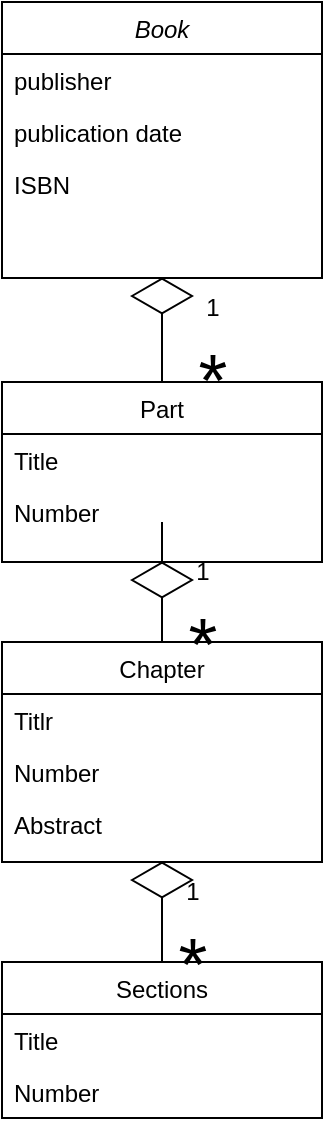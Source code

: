 <mxfile version="20.3.6" type="github">
  <diagram id="C5RBs43oDa-KdzZeNtuy" name="Page-1">
    <mxGraphModel dx="1422" dy="705" grid="1" gridSize="10" guides="1" tooltips="1" connect="1" arrows="1" fold="1" page="1" pageScale="1" pageWidth="827" pageHeight="1169" math="0" shadow="0">
      <root>
        <mxCell id="WIyWlLk6GJQsqaUBKTNV-0" />
        <mxCell id="WIyWlLk6GJQsqaUBKTNV-1" parent="WIyWlLk6GJQsqaUBKTNV-0" />
        <mxCell id="zkfFHV4jXpPFQw0GAbJ--0" value="Book" style="swimlane;fontStyle=2;align=center;verticalAlign=top;childLayout=stackLayout;horizontal=1;startSize=26;horizontalStack=0;resizeParent=1;resizeLast=0;collapsible=1;marginBottom=0;rounded=0;shadow=0;strokeWidth=1;" parent="WIyWlLk6GJQsqaUBKTNV-1" vertex="1">
          <mxGeometry x="220" y="120" width="160" height="138" as="geometry">
            <mxRectangle x="230" y="140" width="160" height="26" as="alternateBounds" />
          </mxGeometry>
        </mxCell>
        <mxCell id="zkfFHV4jXpPFQw0GAbJ--1" value="publisher" style="text;align=left;verticalAlign=top;spacingLeft=4;spacingRight=4;overflow=hidden;rotatable=0;points=[[0,0.5],[1,0.5]];portConstraint=eastwest;" parent="zkfFHV4jXpPFQw0GAbJ--0" vertex="1">
          <mxGeometry y="26" width="160" height="26" as="geometry" />
        </mxCell>
        <mxCell id="zkfFHV4jXpPFQw0GAbJ--2" value="publication date" style="text;align=left;verticalAlign=top;spacingLeft=4;spacingRight=4;overflow=hidden;rotatable=0;points=[[0,0.5],[1,0.5]];portConstraint=eastwest;rounded=0;shadow=0;html=0;" parent="zkfFHV4jXpPFQw0GAbJ--0" vertex="1">
          <mxGeometry y="52" width="160" height="26" as="geometry" />
        </mxCell>
        <mxCell id="zkfFHV4jXpPFQw0GAbJ--3" value="ISBN" style="text;align=left;verticalAlign=top;spacingLeft=4;spacingRight=4;overflow=hidden;rotatable=0;points=[[0,0.5],[1,0.5]];portConstraint=eastwest;rounded=0;shadow=0;html=0;" parent="zkfFHV4jXpPFQw0GAbJ--0" vertex="1">
          <mxGeometry y="78" width="160" height="26" as="geometry" />
        </mxCell>
        <mxCell id="zkfFHV4jXpPFQw0GAbJ--6" value="Part" style="swimlane;fontStyle=0;align=center;verticalAlign=top;childLayout=stackLayout;horizontal=1;startSize=26;horizontalStack=0;resizeParent=1;resizeLast=0;collapsible=1;marginBottom=0;rounded=0;shadow=0;strokeWidth=1;" parent="WIyWlLk6GJQsqaUBKTNV-1" vertex="1">
          <mxGeometry x="220" y="310" width="160" height="90" as="geometry">
            <mxRectangle x="130" y="380" width="160" height="26" as="alternateBounds" />
          </mxGeometry>
        </mxCell>
        <mxCell id="zkfFHV4jXpPFQw0GAbJ--7" value="Title" style="text;align=left;verticalAlign=top;spacingLeft=4;spacingRight=4;overflow=hidden;rotatable=0;points=[[0,0.5],[1,0.5]];portConstraint=eastwest;" parent="zkfFHV4jXpPFQw0GAbJ--6" vertex="1">
          <mxGeometry y="26" width="160" height="26" as="geometry" />
        </mxCell>
        <mxCell id="zkfFHV4jXpPFQw0GAbJ--8" value="Number" style="text;align=left;verticalAlign=top;spacingLeft=4;spacingRight=4;overflow=hidden;rotatable=0;points=[[0,0.5],[1,0.5]];portConstraint=eastwest;rounded=0;shadow=0;html=0;" parent="zkfFHV4jXpPFQw0GAbJ--6" vertex="1">
          <mxGeometry y="52" width="160" height="26" as="geometry" />
        </mxCell>
        <mxCell id="zkfFHV4jXpPFQw0GAbJ--12" value="" style="endArrow=block;endSize=10;endFill=0;shadow=0;strokeWidth=1;rounded=0;edgeStyle=elbowEdgeStyle;elbow=vertical;startArrow=none;" parent="WIyWlLk6GJQsqaUBKTNV-1" source="Zet4AmmWc1QvyEfCIZKq-25" target="zkfFHV4jXpPFQw0GAbJ--0" edge="1">
          <mxGeometry width="160" relative="1" as="geometry">
            <mxPoint x="200" y="203" as="sourcePoint" />
            <mxPoint x="200" y="203" as="targetPoint" />
          </mxGeometry>
        </mxCell>
        <mxCell id="Zet4AmmWc1QvyEfCIZKq-13" style="edgeStyle=orthogonalEdgeStyle;rounded=0;orthogonalLoop=1;jettySize=auto;html=1;entryX=0.5;entryY=1;entryDx=0;entryDy=0;startArrow=none;" edge="1" parent="WIyWlLk6GJQsqaUBKTNV-1" source="Zet4AmmWc1QvyEfCIZKq-27" target="zkfFHV4jXpPFQw0GAbJ--6">
          <mxGeometry relative="1" as="geometry" />
        </mxCell>
        <mxCell id="Zet4AmmWc1QvyEfCIZKq-1" value="Chapter" style="swimlane;fontStyle=0;align=center;verticalAlign=top;childLayout=stackLayout;horizontal=1;startSize=26;horizontalStack=0;resizeParent=1;resizeLast=0;collapsible=1;marginBottom=0;rounded=0;shadow=0;strokeWidth=1;" vertex="1" parent="WIyWlLk6GJQsqaUBKTNV-1">
          <mxGeometry x="220" y="440" width="160" height="110" as="geometry">
            <mxRectangle x="550" y="140" width="160" height="26" as="alternateBounds" />
          </mxGeometry>
        </mxCell>
        <mxCell id="Zet4AmmWc1QvyEfCIZKq-2" value="Titlr" style="text;align=left;verticalAlign=top;spacingLeft=4;spacingRight=4;overflow=hidden;rotatable=0;points=[[0,0.5],[1,0.5]];portConstraint=eastwest;" vertex="1" parent="Zet4AmmWc1QvyEfCIZKq-1">
          <mxGeometry y="26" width="160" height="26" as="geometry" />
        </mxCell>
        <mxCell id="Zet4AmmWc1QvyEfCIZKq-3" value="Number" style="text;align=left;verticalAlign=top;spacingLeft=4;spacingRight=4;overflow=hidden;rotatable=0;points=[[0,0.5],[1,0.5]];portConstraint=eastwest;rounded=0;shadow=0;html=0;" vertex="1" parent="Zet4AmmWc1QvyEfCIZKq-1">
          <mxGeometry y="52" width="160" height="26" as="geometry" />
        </mxCell>
        <mxCell id="Zet4AmmWc1QvyEfCIZKq-4" value="Abstract" style="text;align=left;verticalAlign=top;spacingLeft=4;spacingRight=4;overflow=hidden;rotatable=0;points=[[0,0.5],[1,0.5]];portConstraint=eastwest;rounded=0;shadow=0;html=0;" vertex="1" parent="Zet4AmmWc1QvyEfCIZKq-1">
          <mxGeometry y="78" width="160" height="26" as="geometry" />
        </mxCell>
        <mxCell id="Zet4AmmWc1QvyEfCIZKq-17" style="edgeStyle=orthogonalEdgeStyle;rounded=0;orthogonalLoop=1;jettySize=auto;html=1;entryX=0.5;entryY=1;entryDx=0;entryDy=0;" edge="1" parent="WIyWlLk6GJQsqaUBKTNV-1" source="Zet4AmmWc1QvyEfCIZKq-14" target="Zet4AmmWc1QvyEfCIZKq-1">
          <mxGeometry relative="1" as="geometry" />
        </mxCell>
        <mxCell id="Zet4AmmWc1QvyEfCIZKq-14" value="Sections" style="swimlane;fontStyle=0;align=center;verticalAlign=top;childLayout=stackLayout;horizontal=1;startSize=26;horizontalStack=0;resizeParent=1;resizeLast=0;collapsible=1;marginBottom=0;rounded=0;shadow=0;strokeWidth=1;" vertex="1" parent="WIyWlLk6GJQsqaUBKTNV-1">
          <mxGeometry x="220" y="600" width="160" height="78" as="geometry">
            <mxRectangle x="130" y="380" width="160" height="26" as="alternateBounds" />
          </mxGeometry>
        </mxCell>
        <mxCell id="Zet4AmmWc1QvyEfCIZKq-15" value="Title" style="text;align=left;verticalAlign=top;spacingLeft=4;spacingRight=4;overflow=hidden;rotatable=0;points=[[0,0.5],[1,0.5]];portConstraint=eastwest;" vertex="1" parent="Zet4AmmWc1QvyEfCIZKq-14">
          <mxGeometry y="26" width="160" height="26" as="geometry" />
        </mxCell>
        <mxCell id="Zet4AmmWc1QvyEfCIZKq-16" value="Number" style="text;align=left;verticalAlign=top;spacingLeft=4;spacingRight=4;overflow=hidden;rotatable=0;points=[[0,0.5],[1,0.5]];portConstraint=eastwest;rounded=0;shadow=0;html=0;" vertex="1" parent="Zet4AmmWc1QvyEfCIZKq-14">
          <mxGeometry y="52" width="160" height="26" as="geometry" />
        </mxCell>
        <mxCell id="Zet4AmmWc1QvyEfCIZKq-18" value="1" style="text;html=1;align=center;verticalAlign=middle;resizable=0;points=[];autosize=1;strokeColor=none;fillColor=none;" vertex="1" parent="WIyWlLk6GJQsqaUBKTNV-1">
          <mxGeometry x="310" y="258" width="30" height="30" as="geometry" />
        </mxCell>
        <mxCell id="Zet4AmmWc1QvyEfCIZKq-19" value="*" style="text;html=1;align=center;verticalAlign=middle;resizable=0;points=[];autosize=1;strokeColor=none;fillColor=none;fontSize=37;" vertex="1" parent="WIyWlLk6GJQsqaUBKTNV-1">
          <mxGeometry x="305" y="280" width="40" height="60" as="geometry" />
        </mxCell>
        <mxCell id="Zet4AmmWc1QvyEfCIZKq-20" value="1" style="text;html=1;align=center;verticalAlign=middle;resizable=0;points=[];autosize=1;strokeColor=none;fillColor=none;" vertex="1" parent="WIyWlLk6GJQsqaUBKTNV-1">
          <mxGeometry x="305" y="390" width="30" height="30" as="geometry" />
        </mxCell>
        <mxCell id="Zet4AmmWc1QvyEfCIZKq-21" value="*" style="text;html=1;align=center;verticalAlign=middle;resizable=0;points=[];autosize=1;strokeColor=none;fillColor=none;fontSize=37;" vertex="1" parent="WIyWlLk6GJQsqaUBKTNV-1">
          <mxGeometry x="300" y="412" width="40" height="60" as="geometry" />
        </mxCell>
        <mxCell id="Zet4AmmWc1QvyEfCIZKq-23" value="1" style="text;html=1;align=center;verticalAlign=middle;resizable=0;points=[];autosize=1;strokeColor=none;fillColor=none;" vertex="1" parent="WIyWlLk6GJQsqaUBKTNV-1">
          <mxGeometry x="300" y="550" width="30" height="30" as="geometry" />
        </mxCell>
        <mxCell id="Zet4AmmWc1QvyEfCIZKq-24" value="*" style="text;html=1;align=center;verticalAlign=middle;resizable=0;points=[];autosize=1;strokeColor=none;fillColor=none;fontSize=37;" vertex="1" parent="WIyWlLk6GJQsqaUBKTNV-1">
          <mxGeometry x="295" y="572" width="40" height="60" as="geometry" />
        </mxCell>
        <mxCell id="Zet4AmmWc1QvyEfCIZKq-25" value="" style="html=1;whiteSpace=wrap;aspect=fixed;shape=isoRectangle;fontSize=37;" vertex="1" parent="WIyWlLk6GJQsqaUBKTNV-1">
          <mxGeometry x="285" y="258" width="30" height="18" as="geometry" />
        </mxCell>
        <mxCell id="Zet4AmmWc1QvyEfCIZKq-26" value="" style="endArrow=none;endSize=10;endFill=0;shadow=0;strokeWidth=1;rounded=0;edgeStyle=elbowEdgeStyle;elbow=vertical;" edge="1" parent="WIyWlLk6GJQsqaUBKTNV-1" source="zkfFHV4jXpPFQw0GAbJ--6" target="Zet4AmmWc1QvyEfCIZKq-25">
          <mxGeometry width="160" relative="1" as="geometry">
            <mxPoint x="300" y="310" as="sourcePoint" />
            <mxPoint x="300" y="258" as="targetPoint" />
          </mxGeometry>
        </mxCell>
        <mxCell id="Zet4AmmWc1QvyEfCIZKq-27" value="" style="html=1;whiteSpace=wrap;aspect=fixed;shape=isoRectangle;fontSize=37;" vertex="1" parent="WIyWlLk6GJQsqaUBKTNV-1">
          <mxGeometry x="285" y="400" width="30" height="18" as="geometry" />
        </mxCell>
        <mxCell id="Zet4AmmWc1QvyEfCIZKq-28" value="" style="edgeStyle=orthogonalEdgeStyle;rounded=0;orthogonalLoop=1;jettySize=auto;html=1;entryX=0.5;entryY=1;entryDx=0;entryDy=0;endArrow=none;" edge="1" parent="WIyWlLk6GJQsqaUBKTNV-1" source="Zet4AmmWc1QvyEfCIZKq-1" target="Zet4AmmWc1QvyEfCIZKq-27">
          <mxGeometry relative="1" as="geometry">
            <mxPoint x="300" y="440" as="sourcePoint" />
            <mxPoint x="300" y="400" as="targetPoint" />
          </mxGeometry>
        </mxCell>
        <mxCell id="Zet4AmmWc1QvyEfCIZKq-29" value="" style="html=1;whiteSpace=wrap;aspect=fixed;shape=isoRectangle;fontSize=37;" vertex="1" parent="WIyWlLk6GJQsqaUBKTNV-1">
          <mxGeometry x="285" y="550" width="30" height="18" as="geometry" />
        </mxCell>
      </root>
    </mxGraphModel>
  </diagram>
</mxfile>
